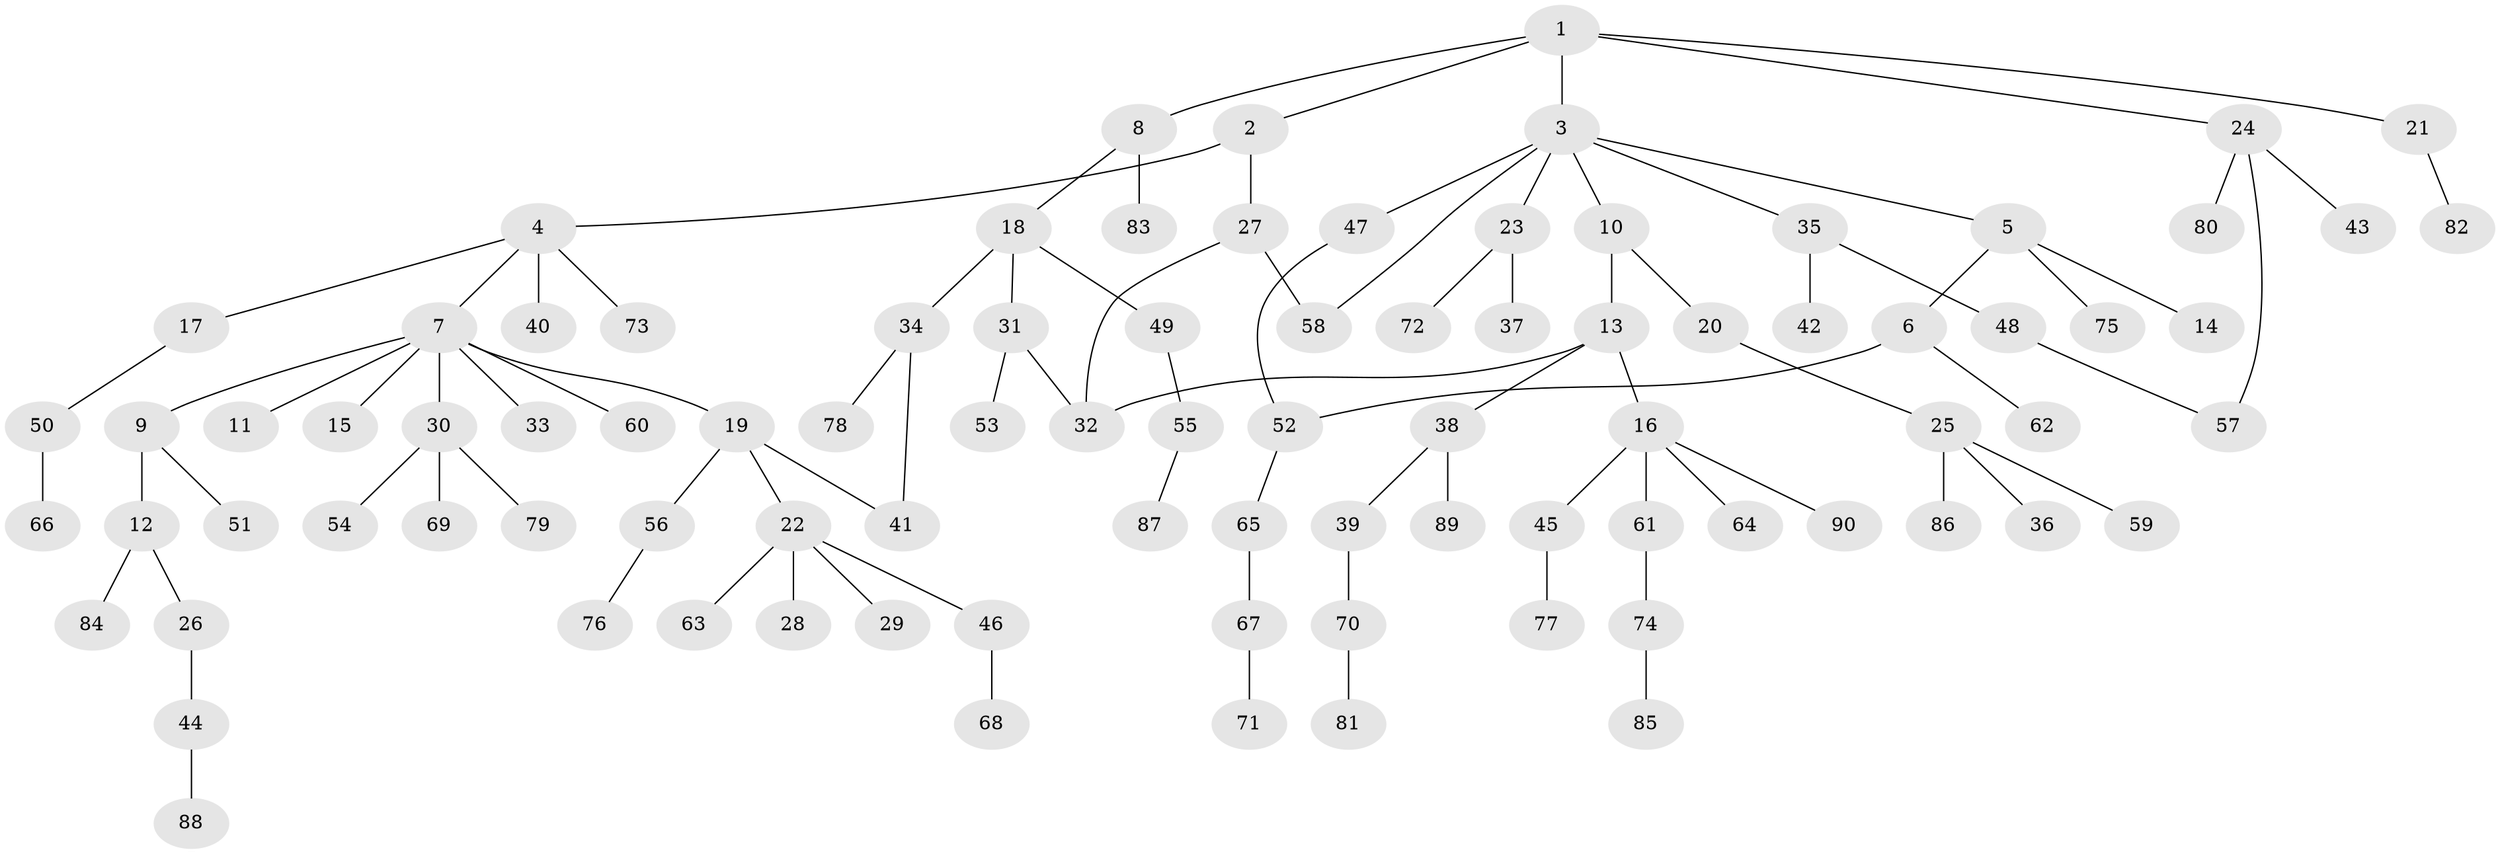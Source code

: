 // coarse degree distribution, {3: 0.16666666666666666, 5: 0.027777777777777776, 2: 0.2222222222222222, 7: 0.027777777777777776, 1: 0.4444444444444444, 6: 0.027777777777777776, 4: 0.08333333333333333}
// Generated by graph-tools (version 1.1) at 2025/36/03/04/25 23:36:04]
// undirected, 90 vertices, 95 edges
graph export_dot {
  node [color=gray90,style=filled];
  1;
  2;
  3;
  4;
  5;
  6;
  7;
  8;
  9;
  10;
  11;
  12;
  13;
  14;
  15;
  16;
  17;
  18;
  19;
  20;
  21;
  22;
  23;
  24;
  25;
  26;
  27;
  28;
  29;
  30;
  31;
  32;
  33;
  34;
  35;
  36;
  37;
  38;
  39;
  40;
  41;
  42;
  43;
  44;
  45;
  46;
  47;
  48;
  49;
  50;
  51;
  52;
  53;
  54;
  55;
  56;
  57;
  58;
  59;
  60;
  61;
  62;
  63;
  64;
  65;
  66;
  67;
  68;
  69;
  70;
  71;
  72;
  73;
  74;
  75;
  76;
  77;
  78;
  79;
  80;
  81;
  82;
  83;
  84;
  85;
  86;
  87;
  88;
  89;
  90;
  1 -- 2;
  1 -- 3;
  1 -- 8;
  1 -- 21;
  1 -- 24;
  2 -- 4;
  2 -- 27;
  3 -- 5;
  3 -- 10;
  3 -- 23;
  3 -- 35;
  3 -- 47;
  3 -- 58;
  4 -- 7;
  4 -- 17;
  4 -- 40;
  4 -- 73;
  5 -- 6;
  5 -- 14;
  5 -- 75;
  6 -- 62;
  6 -- 52;
  7 -- 9;
  7 -- 11;
  7 -- 15;
  7 -- 19;
  7 -- 30;
  7 -- 33;
  7 -- 60;
  8 -- 18;
  8 -- 83;
  9 -- 12;
  9 -- 51;
  10 -- 13;
  10 -- 20;
  12 -- 26;
  12 -- 84;
  13 -- 16;
  13 -- 38;
  13 -- 32;
  16 -- 45;
  16 -- 61;
  16 -- 64;
  16 -- 90;
  17 -- 50;
  18 -- 31;
  18 -- 34;
  18 -- 49;
  19 -- 22;
  19 -- 41;
  19 -- 56;
  20 -- 25;
  21 -- 82;
  22 -- 28;
  22 -- 29;
  22 -- 46;
  22 -- 63;
  23 -- 37;
  23 -- 72;
  24 -- 43;
  24 -- 80;
  24 -- 57;
  25 -- 36;
  25 -- 59;
  25 -- 86;
  26 -- 44;
  27 -- 58;
  27 -- 32;
  30 -- 54;
  30 -- 69;
  30 -- 79;
  31 -- 32;
  31 -- 53;
  34 -- 78;
  34 -- 41;
  35 -- 42;
  35 -- 48;
  38 -- 39;
  38 -- 89;
  39 -- 70;
  44 -- 88;
  45 -- 77;
  46 -- 68;
  47 -- 52;
  48 -- 57;
  49 -- 55;
  50 -- 66;
  52 -- 65;
  55 -- 87;
  56 -- 76;
  61 -- 74;
  65 -- 67;
  67 -- 71;
  70 -- 81;
  74 -- 85;
}
